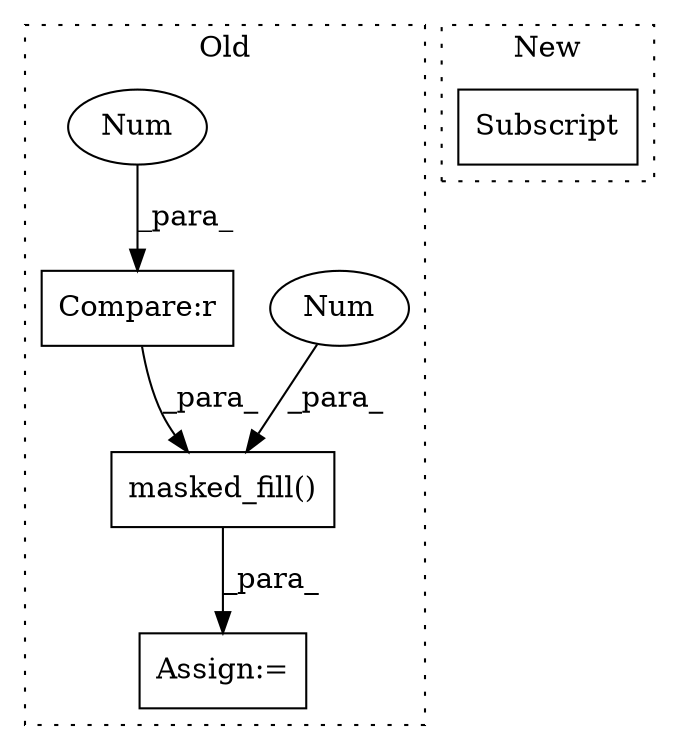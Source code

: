 digraph G {
subgraph cluster0 {
1 [label="masked_fill()" a="75" s="3312,3352" l="18,1" shape="box"];
3 [label="Num" a="76" s="3351" l="1" shape="ellipse"];
4 [label="Assign:=" a="68" s="3309" l="3" shape="box"];
5 [label="Compare:r" a="40" s="3337" l="12" shape="box"];
6 [label="Num" a="76" s="3348" l="1" shape="ellipse"];
label = "Old";
style="dotted";
}
subgraph cluster1 {
2 [label="Subscript" a="63" s="3483,0" l="17,0" shape="box"];
label = "New";
style="dotted";
}
1 -> 4 [label="_para_"];
3 -> 1 [label="_para_"];
5 -> 1 [label="_para_"];
6 -> 5 [label="_para_"];
}